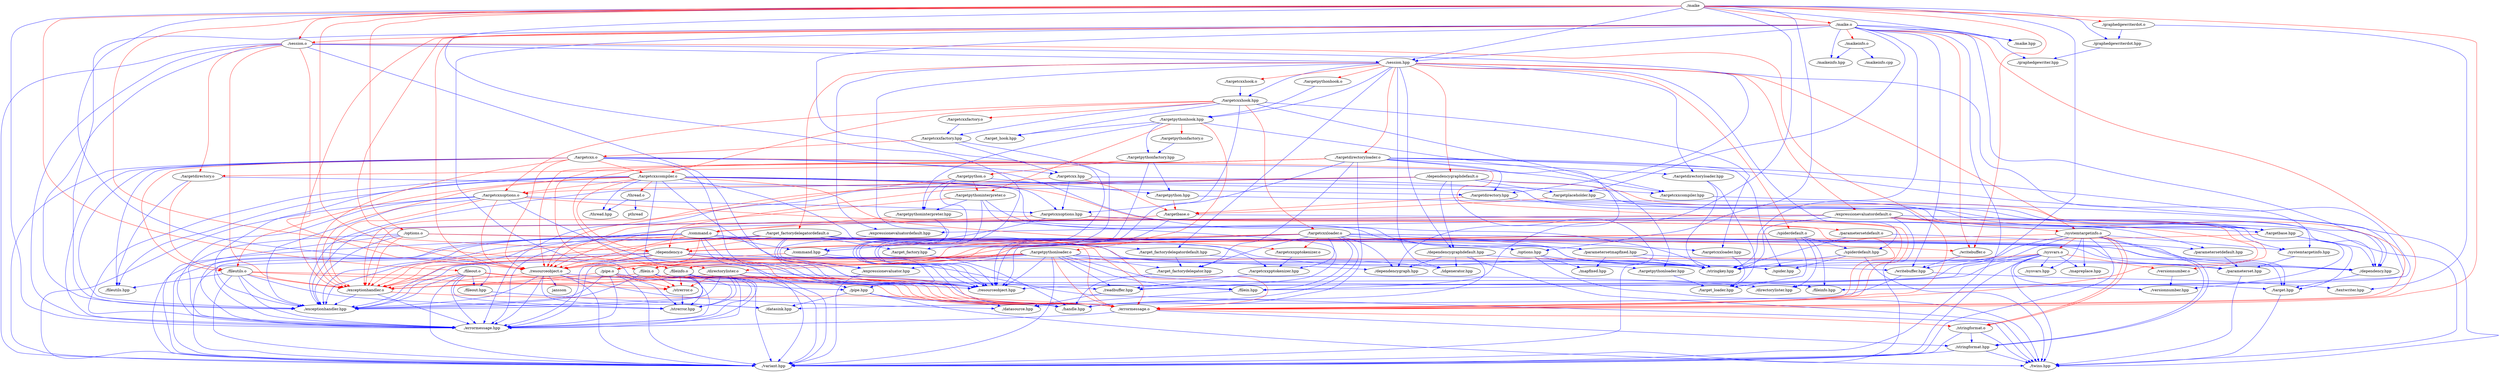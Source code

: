digraph "G"
	{
	"./maike"->"./errormessage.hpp"[color="blue"]
	"./maike"->"./errormessage.o"[color="red"]
	"./maike"->"./options.hpp"[color="blue"]
	"./maike"->"./options.o"[color="red"]
	"./maike"->"./fileout.hpp"[color="blue"]
	"./maike"->"./fileout.o"[color="red"]
	"./maike"->"./filein.hpp"[color="blue"]
	"./maike"->"./filein.o"[color="red"]
	"./maike"->"./resourceobject.hpp"[color="blue"]
	"./maike"->"./resourceobject.o"[color="red"]
	"./maike"->"./session.hpp"[color="blue"]
	"./maike"->"./session.o"[color="red"]
	"./maike"->"./maike.hpp"[color="blue"]
	"./maike"->"./maike.o"[color="red"]
	"./maike"->"./writebuffer.hpp"[color="blue"]
	"./maike"->"./writebuffer.o"[color="red"]
	"./maike"->"./graphedgewriterdot.hpp"[color="blue"]
	"./maike"->"./graphedgewriterdot.o"[color="red"]
	"./graphedgewriterdot.o"->"./graphedgewriterdot.hpp"[color="blue"]
	"./graphedgewriterdot.o"->"./textwriter.hpp"[color="blue"]
	"./graphedgewriterdot.hpp"->"./graphedgewriter.hpp"[color="blue"]
	"./writebuffer.o"->"./writebuffer.hpp"[color="blue"]
	"./writebuffer.hpp"->"./datasink.hpp"[color="blue"]
	"./writebuffer.hpp"->"./textwriter.hpp"[color="blue"]
	"./maike.o"->"./maike.hpp"[color="blue"]
	"./maike.o"->"./maikeinfo.hpp"[color="blue"]
	"./maike.o"->"./maikeinfo.o"[color="red"]
	"./maike.o"->"./targetplaceholder.hpp"[color="blue"]
	"./maike.o"->"./dependency.hpp"[color="blue"]
	"./maike.o"->"./dependency.o"[color="red"]
	"./maike.o"->"./session.hpp"[color="blue"]
	"./maike.o"->"./session.o"[color="red"]
	"./maike.o"->"./stringkey.hpp"[color="blue"]
	"./maike.o"->"./writebuffer.hpp"[color="blue"]
	"./maike.o"->"./writebuffer.o"[color="red"]
	"./maike.o"->"./resourceobject.hpp"[color="blue"]
	"./maike.o"->"./resourceobject.o"[color="red"]
	"./maike.o"->"./graphedgewriter.hpp"[color="blue"]
	"./maike.o"->"./errormessage.hpp"[color="blue"]
	"./maike.o"->"./errormessage.o"[color="red"]
	"./maike.o"->"./variant.hpp"[color="blue"]
	"./maike.o"->"./exceptionhandler.hpp"[color="blue"]
	"./maike.o"->"./exceptionhandler.o"[color="red"]
	"./exceptionhandler.o"->"./exceptionhandler.hpp"[color="blue"]
	"./exceptionhandler.o"->"./errormessage.hpp"[color="blue"]
	"./exceptionhandler.o"->"./errormessage.o"[color="red"]
	"./errormessage.o"->"./errormessage.hpp"[color="blue"]
	"./errormessage.o"->"./stringformat.hpp"[color="blue"]
	"./errormessage.o"->"./stringformat.o"[color="red"]
	"./stringformat.o"->"./stringformat.hpp"[color="blue"]
	"./stringformat.o"->"./variant.hpp"[color="blue"]
	"./stringformat.o"->"./twins.hpp"[color="blue"]
	"./stringformat.hpp"->"./variant.hpp"[color="blue"]
	"./stringformat.hpp"->"./twins.hpp"[color="blue"]
	"./resourceobject.o"->"jansson"[color="blue"]
	"./resourceobject.o"->"./resourceobject.hpp"[color="blue"]
	"./resourceobject.o"->"./errormessage.hpp"[color="blue"]
	"./resourceobject.o"->"./errormessage.o"[color="red"]
	"./resourceobject.o"->"./datasource.hpp"[color="blue"]
	"./resourceobject.o"->"./variant.hpp"[color="blue"]
	"./resourceobject.o"->"./exceptionhandler.hpp"[color="blue"]
	"./resourceobject.o"->"./exceptionhandler.o"[color="red"]
	"./resourceobject.o"->"./datasink.hpp"[color="blue"]
	"./session.o"->"./session.hpp"[color="blue"]
	"./session.o"->"./resourceobject.hpp"[color="blue"]
	"./session.o"->"./resourceobject.o"[color="red"]
	"./session.o"->"./targetdirectory.hpp"[color="blue"]
	"./session.o"->"./targetdirectory.o"[color="red"]
	"./session.o"->"./exceptionhandler.hpp"[color="blue"]
	"./session.o"->"./exceptionhandler.o"[color="red"]
	"./session.o"->"./errormessage.hpp"[color="blue"]
	"./session.o"->"./errormessage.o"[color="red"]
	"./session.o"->"./variant.hpp"[color="blue"]
	"./targetdirectory.o"->"./targetdirectory.hpp"[color="blue"]
	"./targetdirectory.o"->"./fileutils.hpp"[color="blue"]
	"./targetdirectory.o"->"./fileutils.o"[color="red"]
	"./fileutils.o"->"./fileutils.hpp"[color="blue"]
	"./fileutils.o"->"./errormessage.hpp"[color="blue"]
	"./fileutils.o"->"./errormessage.o"[color="red"]
	"./fileutils.o"->"./variant.hpp"[color="blue"]
	"./fileutils.o"->"./exceptionhandler.hpp"[color="blue"]
	"./fileutils.o"->"./exceptionhandler.o"[color="red"]
	"./fileutils.o"->"./strerror.hpp"[color="blue"]
	"./fileutils.o"->"./strerror.o"[color="red"]
	"./strerror.o"->"./strerror.hpp"[color="blue"]
	"./targetdirectory.hpp"->"./targetbase.hpp"[color="blue"]
	"./targetdirectory.hpp"->"./targetbase.o"[color="red"]
	"./targetbase.o"->"./targetbase.hpp"[color="blue"]
	"./targetbase.o"->"./resourceobject.hpp"[color="blue"]
	"./targetbase.o"->"./resourceobject.o"[color="red"]
	"./targetbase.hpp"->"./target.hpp"[color="blue"]
	"./targetbase.hpp"->"./dependency.hpp"[color="blue"]
	"./targetbase.hpp"->"./dependency.o"[color="red"]
	"./dependency.o"->"./dependency.hpp"[color="blue"]
	"./dependency.o"->"./resourceobject.hpp"[color="blue"]
	"./dependency.o"->"./resourceobject.o"[color="red"]
	"./dependency.o"->"./stringkey.hpp"[color="blue"]
	"./dependency.o"->"./errormessage.hpp"[color="blue"]
	"./dependency.o"->"./errormessage.o"[color="red"]
	"./dependency.o"->"./exceptionhandler.hpp"[color="blue"]
	"./dependency.o"->"./exceptionhandler.o"[color="red"]
	"./dependency.o"->"./variant.hpp"[color="blue"]
	"./dependency.hpp"->"./target.hpp"[color="blue"]
	"./target.hpp"->"./twins.hpp"[color="blue"]
	"./session.hpp"->"./systemtargetinfo.hpp"[color="blue"]
	"./session.hpp"->"./systemtargetinfo.o"[color="red"]
	"./session.hpp"->"./targetdirectoryloader.hpp"[color="blue"]
	"./session.hpp"->"./targetdirectoryloader.o"[color="red"]
	"./session.hpp"->"./handle.hpp"[color="blue"]
	"./session.hpp"->"./expressionevaluatordefault.hpp"[color="blue"]
	"./session.hpp"->"./expressionevaluatordefault.o"[color="red"]
	"./session.hpp"->"./idgenerator.hpp"[color="blue"]
	"./session.hpp"->"./spiderdefault.hpp"[color="blue"]
	"./session.hpp"->"./spiderdefault.o"[color="red"]
	"./session.hpp"->"./dependencygraphdefault.hpp"[color="blue"]
	"./session.hpp"->"./dependencygraphdefault.o"[color="red"]
	"./session.hpp"->"./targetcxxhook.hpp"[color="blue"]
	"./session.hpp"->"./targetcxxhook.o"[color="red"]
	"./session.hpp"->"./targetpythonhook.hpp"[color="blue"]
	"./session.hpp"->"./targetpythonhook.o"[color="red"]
	"./session.hpp"->"./target_factorydelegatordefault.hpp"[color="blue"]
	"./session.hpp"->"./target_factorydelegatordefault.o"[color="red"]
	"./target_factorydelegatordefault.o"->"./target_factorydelegatordefault.hpp"[color="blue"]
	"./target_factorydelegatordefault.o"->"./resourceobject.hpp"[color="blue"]
	"./target_factorydelegatordefault.o"->"./resourceobject.o"[color="red"]
	"./target_factorydelegatordefault.o"->"./exceptionhandler.hpp"[color="blue"]
	"./target_factorydelegatordefault.o"->"./exceptionhandler.o"[color="red"]
	"./target_factorydelegatordefault.o"->"./errormessage.hpp"[color="blue"]
	"./target_factorydelegatordefault.o"->"./errormessage.o"[color="red"]
	"./target_factorydelegatordefault.o"->"./variant.hpp"[color="blue"]
	"./target_factorydelegatordefault.o"->"./stringkey.hpp"[color="blue"]
	"./target_factorydelegatordefault.o"->"./target_factory.hpp"[color="blue"]
	"./target_factorydelegatordefault.o"->"./target.hpp"[color="blue"]
	"./target_factorydelegatordefault.o"->"./expressionevaluator.hpp"[color="blue"]
	"./target_factorydelegatordefault.o"->"./dependency.hpp"[color="blue"]
	"./target_factorydelegatordefault.o"->"./dependency.o"[color="red"]
	"./expressionevaluator.hpp"->"./variant.hpp"[color="blue"]
	"./target_factory.hpp"->"./handle.hpp"[color="blue"]
	"./target_factorydelegatordefault.hpp"->"./target_factorydelegator.hpp"[color="blue"]
	"./target_factorydelegatordefault.hpp"->"./idgenerator.hpp"[color="blue"]
	"./target_factorydelegator.hpp"->"./handle.hpp"[color="blue"]
	"./targetpythonhook.o"->"./targetpythonhook.hpp"[color="blue"]
	"./targetpythonhook.hpp"->"./target_hook.hpp"[color="blue"]
	"./targetpythonhook.hpp"->"./targetpythoninterpreter.hpp"[color="blue"]
	"./targetpythonhook.hpp"->"./targetpythoninterpreter.o"[color="red"]
	"./targetpythonhook.hpp"->"./targetpythonloader.hpp"[color="blue"]
	"./targetpythonhook.hpp"->"./targetpythonloader.o"[color="red"]
	"./targetpythonhook.hpp"->"./targetpythonfactory.hpp"[color="blue"]
	"./targetpythonhook.hpp"->"./targetpythonfactory.o"[color="red"]
	"./targetpythonfactory.o"->"./targetpythonfactory.hpp"[color="blue"]
	"./targetpythonfactory.hpp"->"./target_factory.hpp"[color="blue"]
	"./targetpythonfactory.hpp"->"./targetpython.hpp"[color="blue"]
	"./targetpythonfactory.hpp"->"./targetpython.o"[color="red"]
	"./targetpython.o"->"./targetpython.hpp"[color="blue"]
	"./targetpython.o"->"./resourceobject.hpp"[color="blue"]
	"./targetpython.o"->"./resourceobject.o"[color="red"]
	"./targetpython.o"->"./targetpythoninterpreter.hpp"[color="blue"]
	"./targetpython.o"->"./targetpythoninterpreter.o"[color="red"]
	"./targetpythoninterpreter.o"->"./targetpythoninterpreter.hpp"[color="blue"]
	"./targetpythoninterpreter.o"->"./resourceobject.hpp"[color="blue"]
	"./targetpythoninterpreter.o"->"./resourceobject.o"[color="red"]
	"./targetpythoninterpreter.o"->"./parametersetmapfixed.hpp"[color="blue"]
	"./targetpythoninterpreter.o"->"./readbuffer.hpp"[color="blue"]
	"./readbuffer.hpp"->"./datasource.hpp"[color="blue"]
	"./parametersetmapfixed.hpp"->"./parameterset.hpp"[color="blue"]
	"./parametersetmapfixed.hpp"->"./stringkey.hpp"[color="blue"]
	"./parametersetmapfixed.hpp"->"./mapfixed.hpp"[color="blue"]
	"./parameterset.hpp"->"./twins.hpp"[color="blue"]
	"./targetpythoninterpreter.hpp"->"./command.hpp"[color="blue"]
	"./targetpythoninterpreter.hpp"->"./command.o"[color="red"]
	"./command.o"->"./command.hpp"[color="blue"]
	"./command.o"->"./variant.hpp"[color="blue"]
	"./command.o"->"./stringkey.hpp"[color="blue"]
	"./command.o"->"./exceptionhandler.hpp"[color="blue"]
	"./command.o"->"./exceptionhandler.o"[color="red"]
	"./command.o"->"./errormessage.hpp"[color="blue"]
	"./command.o"->"./errormessage.o"[color="red"]
	"./command.o"->"./resourceobject.hpp"[color="blue"]
	"./command.o"->"./resourceobject.o"[color="red"]
	"./command.o"->"./pipe.hpp"[color="blue"]
	"./command.o"->"./pipe.o"[color="red"]
	"./command.o"->"./parameterset.hpp"[color="blue"]
	"./pipe.o"->"./pipe.hpp"[color="blue"]
	"./pipe.o"->"./errormessage.hpp"[color="blue"]
	"./pipe.o"->"./errormessage.o"[color="red"]
	"./pipe.o"->"./variant.hpp"[color="blue"]
	"./pipe.o"->"./exceptionhandler.hpp"[color="blue"]
	"./pipe.o"->"./exceptionhandler.o"[color="red"]
	"./pipe.o"->"./strerror.hpp"[color="blue"]
	"./pipe.o"->"./strerror.o"[color="red"]
	"./pipe.hpp"->"./datasource.hpp"[color="blue"]
	"./pipe.hpp"->"./datasink.hpp"[color="blue"]
	"./pipe.hpp"->"./twins.hpp"[color="blue"]
	"./pipe.hpp"->"./handle.hpp"[color="blue"]
	"./command.hpp"->"./pipe.hpp"[color="blue"]
	"./command.hpp"->"./pipe.o"[color="red"]
	"./command.hpp"->"./twins.hpp"[color="blue"]
	"./targetpython.hpp"->"./targetbase.hpp"[color="blue"]
	"./targetpython.hpp"->"./targetbase.o"[color="red"]
	"./targetpythonloader.o"->"./targetpythonloader.hpp"[color="blue"]
	"./targetpythonloader.o"->"./readbuffer.hpp"[color="blue"]
	"./targetpythonloader.o"->"./filein.hpp"[color="blue"]
	"./targetpythonloader.o"->"./filein.o"[color="red"]
	"./targetpythonloader.o"->"./resourceobject.hpp"[color="blue"]
	"./targetpythonloader.o"->"./resourceobject.o"[color="red"]
	"./targetpythonloader.o"->"./exceptionhandler.hpp"[color="blue"]
	"./targetpythonloader.o"->"./exceptionhandler.o"[color="red"]
	"./targetpythonloader.o"->"./errormessage.hpp"[color="blue"]
	"./targetpythonloader.o"->"./errormessage.o"[color="red"]
	"./targetpythonloader.o"->"./variant.hpp"[color="blue"]
	"./targetpythonloader.o"->"./expressionevaluator.hpp"[color="blue"]
	"./targetpythonloader.o"->"./target_factorydelegator.hpp"[color="blue"]
	"./targetpythonloader.o"->"./dependencygraph.hpp"[color="blue"]
	"./targetpythonloader.o"->"./target.hpp"[color="blue"]
	"./filein.o"->"./filein.hpp"[color="blue"]
	"./filein.o"->"./errormessage.hpp"[color="blue"]
	"./filein.o"->"./errormessage.o"[color="red"]
	"./filein.o"->"./exceptionhandler.hpp"[color="blue"]
	"./filein.o"->"./exceptionhandler.o"[color="red"]
	"./filein.o"->"./variant.hpp"[color="blue"]
	"./filein.o"->"./strerror.hpp"[color="blue"]
	"./filein.o"->"./strerror.o"[color="red"]
	"./filein.hpp"->"./datasource.hpp"[color="blue"]
	"./targetpythonloader.hpp"->"./target_loader.hpp"[color="blue"]
	"./targetcxxhook.o"->"./targetcxxhook.hpp"[color="blue"]
	"./targetcxxhook.hpp"->"./target_hook.hpp"[color="blue"]
	"./targetcxxhook.hpp"->"./targetcxxcompiler.hpp"[color="blue"]
	"./targetcxxhook.hpp"->"./targetcxxcompiler.o"[color="red"]
	"./targetcxxhook.hpp"->"./targetcxxoptions.hpp"[color="blue"]
	"./targetcxxhook.hpp"->"./targetcxxoptions.o"[color="red"]
	"./targetcxxhook.hpp"->"./targetcxxloader.hpp"[color="blue"]
	"./targetcxxhook.hpp"->"./targetcxxloader.o"[color="red"]
	"./targetcxxhook.hpp"->"./targetcxxfactory.hpp"[color="blue"]
	"./targetcxxhook.hpp"->"./targetcxxfactory.o"[color="red"]
	"./targetcxxfactory.o"->"./targetcxxfactory.hpp"[color="blue"]
	"./targetcxxfactory.hpp"->"./target_factory.hpp"[color="blue"]
	"./targetcxxfactory.hpp"->"./targetcxx.hpp"[color="blue"]
	"./targetcxxfactory.hpp"->"./targetcxx.o"[color="red"]
	"./targetcxx.o"->"./targetcxx.hpp"[color="blue"]
	"./targetcxx.o"->"./resourceobject.hpp"[color="blue"]
	"./targetcxx.o"->"./resourceobject.o"[color="red"]
	"./targetcxx.o"->"./stringkey.hpp"[color="blue"]
	"./targetcxx.o"->"./errormessage.hpp"[color="blue"]
	"./targetcxx.o"->"./errormessage.o"[color="red"]
	"./targetcxx.o"->"./variant.hpp"[color="blue"]
	"./targetcxx.o"->"./exceptionhandler.hpp"[color="blue"]
	"./targetcxx.o"->"./exceptionhandler.o"[color="red"]
	"./targetcxx.o"->"./targetcxxcompiler.hpp"[color="blue"]
	"./targetcxx.o"->"./targetcxxcompiler.o"[color="red"]
	"./targetcxx.o"->"./fileutils.hpp"[color="blue"]
	"./targetcxx.o"->"./fileutils.o"[color="red"]
	"./targetcxxcompiler.o"->"./targetcxxcompiler.hpp"[color="blue"]
	"./targetcxxcompiler.o"->"./targetcxxoptions.hpp"[color="blue"]
	"./targetcxxcompiler.o"->"./targetcxxoptions.o"[color="red"]
	"./targetcxxcompiler.o"->"./dependency.hpp"[color="blue"]
	"./targetcxxcompiler.o"->"./dependency.o"[color="red"]
	"./targetcxxcompiler.o"->"./fileutils.hpp"[color="blue"]
	"./targetcxxcompiler.o"->"./fileutils.o"[color="red"]
	"./targetcxxcompiler.o"->"./readbuffer.hpp"[color="blue"]
	"./targetcxxcompiler.o"->"./thread.hpp"[color="blue"]
	"./targetcxxcompiler.o"->"./thread.o"[color="red"]
	"./targetcxxcompiler.o"->"./targetcxxpptokenizer.hpp"[color="blue"]
	"./targetcxxcompiler.o"->"./targetcxxpptokenizer.o"[color="red"]
	"./targetcxxcompiler.o"->"./errormessage.hpp"[color="blue"]
	"./targetcxxcompiler.o"->"./errormessage.o"[color="red"]
	"./targetcxxcompiler.o"->"./variant.hpp"[color="blue"]
	"./targetcxxcompiler.o"->"./exceptionhandler.hpp"[color="blue"]
	"./targetcxxcompiler.o"->"./exceptionhandler.o"[color="red"]
	"./targetcxxcompiler.o"->"./parametersetmapfixed.hpp"[color="blue"]
	"./targetcxxpptokenizer.o"->"./targetcxxpptokenizer.hpp"[color="blue"]
	"./targetcxxpptokenizer.hpp"->"./readbuffer.hpp"[color="blue"]
	"./thread.o"->"pthread"[color="blue"]
	"./thread.o"->"./thread.hpp"[color="blue"]
	"./targetcxxoptions.o"->"./targetcxxoptions.hpp"[color="blue"]
	"./targetcxxoptions.o"->"./resourceobject.hpp"[color="blue"]
	"./targetcxxoptions.o"->"./resourceobject.o"[color="red"]
	"./targetcxxoptions.o"->"./exceptionhandler.hpp"[color="blue"]
	"./targetcxxoptions.o"->"./exceptionhandler.o"[color="red"]
	"./targetcxxoptions.o"->"./errormessage.hpp"[color="blue"]
	"./targetcxxoptions.o"->"./errormessage.o"[color="red"]
	"./targetcxxoptions.o"->"./variant.hpp"[color="blue"]
	"./targetcxxoptions.hpp"->"./command.hpp"[color="blue"]
	"./targetcxxoptions.hpp"->"./command.o"[color="red"]
	"./targetcxxoptions.hpp"->"./parametersetdefault.hpp"[color="blue"]
	"./targetcxxoptions.hpp"->"./parametersetdefault.o"[color="red"]
	"./parametersetdefault.o"->"./parametersetdefault.hpp"[color="blue"]
	"./parametersetdefault.o"->"./stringkey.hpp"[color="blue"]
	"./parametersetdefault.hpp"->"./parameterset.hpp"[color="blue"]
	"./targetcxxcompiler.hpp"->"./twins.hpp"[color="blue"]
	"./targetcxx.hpp"->"./targetbase.hpp"[color="blue"]
	"./targetcxx.hpp"->"./targetbase.o"[color="red"]
	"./targetcxx.hpp"->"./targetcxxoptions.hpp"[color="blue"]
	"./targetcxx.hpp"->"./targetcxxoptions.o"[color="red"]
	"./targetcxxloader.o"->"./targetcxxloader.hpp"[color="blue"]
	"./targetcxxloader.o"->"./filein.hpp"[color="blue"]
	"./targetcxxloader.o"->"./filein.o"[color="red"]
	"./targetcxxloader.o"->"./targetcxxpptokenizer.hpp"[color="blue"]
	"./targetcxxloader.o"->"./targetcxxpptokenizer.o"[color="red"]
	"./targetcxxloader.o"->"./spider.hpp"[color="blue"]
	"./targetcxxloader.o"->"./resourceobject.hpp"[color="blue"]
	"./targetcxxloader.o"->"./resourceobject.o"[color="red"]
	"./targetcxxloader.o"->"./handle.hpp"[color="blue"]
	"./targetcxxloader.o"->"./target_factorydelegator.hpp"[color="blue"]
	"./targetcxxloader.o"->"./target.hpp"[color="blue"]
	"./targetcxxloader.o"->"./dependency.hpp"[color="blue"]
	"./targetcxxloader.o"->"./dependency.o"[color="red"]
	"./targetcxxloader.o"->"./dependencygraph.hpp"[color="blue"]
	"./targetcxxloader.hpp"->"./target_loader.hpp"[color="blue"]
	"./dependencygraphdefault.o"->"./dependencygraphdefault.hpp"[color="blue"]
	"./dependencygraphdefault.o"->"./dependency.hpp"[color="blue"]
	"./dependencygraphdefault.o"->"./dependency.o"[color="red"]
	"./dependencygraphdefault.o"->"./errormessage.hpp"[color="blue"]
	"./dependencygraphdefault.o"->"./errormessage.o"[color="red"]
	"./dependencygraphdefault.o"->"./variant.hpp"[color="blue"]
	"./dependencygraphdefault.o"->"./exceptionhandler.hpp"[color="blue"]
	"./dependencygraphdefault.o"->"./exceptionhandler.o"[color="red"]
	"./dependencygraphdefault.o"->"./targetplaceholder.hpp"[color="blue"]
	"./targetplaceholder.hpp"->"./targetbase.hpp"[color="blue"]
	"./targetplaceholder.hpp"->"./targetbase.o"[color="red"]
	"./dependencygraphdefault.hpp"->"./dependencygraph.hpp"[color="blue"]
	"./dependencygraphdefault.hpp"->"./stringkey.hpp"[color="blue"]
	"./dependencygraphdefault.hpp"->"./handle.hpp"[color="blue"]
	"./dependencygraphdefault.hpp"->"./twins.hpp"[color="blue"]
	"./dependencygraphdefault.hpp"->"./idgenerator.hpp"[color="blue"]
	"./spiderdefault.o"->"./spiderdefault.hpp"[color="blue"]
	"./spiderdefault.o"->"./directorylister.hpp"[color="blue"]
	"./spiderdefault.o"->"./directorylister.o"[color="red"]
	"./spiderdefault.o"->"./fileinfo.hpp"[color="blue"]
	"./spiderdefault.o"->"./fileinfo.o"[color="red"]
	"./spiderdefault.o"->"./target_loader.hpp"[color="blue"]
	"./fileinfo.o"->"./fileinfo.hpp"[color="blue"]
	"./fileinfo.o"->"./variant.hpp"[color="blue"]
	"./fileinfo.o"->"./errormessage.hpp"[color="blue"]
	"./fileinfo.o"->"./errormessage.o"[color="red"]
	"./fileinfo.o"->"./strerror.hpp"[color="blue"]
	"./fileinfo.o"->"./strerror.o"[color="red"]
	"./fileinfo.o"->"./exceptionhandler.hpp"[color="blue"]
	"./fileinfo.o"->"./exceptionhandler.o"[color="red"]
	"./directorylister.o"->"./directorylister.hpp"[color="blue"]
	"./directorylister.o"->"./errormessage.hpp"[color="blue"]
	"./directorylister.o"->"./errormessage.o"[color="red"]
	"./directorylister.o"->"./variant.hpp"[color="blue"]
	"./directorylister.o"->"./exceptionhandler.hpp"[color="blue"]
	"./directorylister.o"->"./exceptionhandler.o"[color="red"]
	"./directorylister.o"->"./strerror.hpp"[color="blue"]
	"./directorylister.o"->"./strerror.o"[color="red"]
	"./spiderdefault.hpp"->"./spider.hpp"[color="blue"]
	"./spiderdefault.hpp"->"./stringkey.hpp"[color="blue"]
	"./spiderdefault.hpp"->"./twins.hpp"[color="blue"]
	"./expressionevaluatordefault.o"->"./expressionevaluatordefault.hpp"[color="blue"]
	"./expressionevaluatordefault.o"->"./systemtargetinfo.hpp"[color="blue"]
	"./expressionevaluatordefault.o"->"./systemtargetinfo.o"[color="red"]
	"./expressionevaluatordefault.o"->"./stringkey.hpp"[color="blue"]
	"./expressionevaluatordefault.o"->"./variant.hpp"[color="blue"]
	"./expressionevaluatordefault.o"->"./errormessage.hpp"[color="blue"]
	"./expressionevaluatordefault.o"->"./errormessage.o"[color="red"]
	"./expressionevaluatordefault.o"->"./exceptionhandler.hpp"[color="blue"]
	"./expressionevaluatordefault.o"->"./exceptionhandler.o"[color="red"]
	"./expressionevaluatordefault.o"->"./twins.hpp"[color="blue"]
	"./expressionevaluatordefault.o"->"./versionnumber.hpp"[color="blue"]
	"./expressionevaluatordefault.o"->"./versionnumber.o"[color="red"]
	"./versionnumber.o"->"./versionnumber.hpp"[color="blue"]
	"./systemtargetinfo.o"->"./systemtargetinfo.hpp"[color="blue"]
	"./systemtargetinfo.o"->"./resourceobject.hpp"[color="blue"]
	"./systemtargetinfo.o"->"./resourceobject.o"[color="red"]
	"./systemtargetinfo.o"->"./sysvars.hpp"[color="blue"]
	"./systemtargetinfo.o"->"./sysvars.o"[color="red"]
	"./systemtargetinfo.o"->"./stringkey.hpp"[color="blue"]
	"./systemtargetinfo.o"->"./variant.hpp"[color="blue"]
	"./systemtargetinfo.o"->"./stringformat.hpp"[color="blue"]
	"./systemtargetinfo.o"->"./stringformat.o"[color="red"]
	"./systemtargetinfo.o"->"./mapreplace.hpp"[color="blue"]
	"./systemtargetinfo.o"->"./stringformat.hpp"[color="blue"]
	"./systemtargetinfo.o"->"./stringformat.o"[color="red"]
	"./sysvars.o"->"./sysvars.hpp"[color="blue"]
	"./sysvars.o"->"./versionnumber.hpp"[color="blue"]
	"./sysvars.o"->"./versionnumber.o"[color="red"]
	"./sysvars.o"->"./stringkey.hpp"[color="blue"]
	"./sysvars.o"->"./variant.hpp"[color="blue"]
	"./sysvars.o"->"./mapreplace.hpp"[color="blue"]
	"./sysvars.o"->"./filein.hpp"[color="blue"]
	"./sysvars.o"->"./filein.o"[color="red"]
	"./sysvars.o"->"./readbuffer.hpp"[color="blue"]
	"./sysvars.o"->"./twins.hpp"[color="blue"]
	"./systemtargetinfo.hpp"->"./parameterset.hpp"[color="blue"]
	"./expressionevaluatordefault.hpp"->"./expressionevaluator.hpp"[color="blue"]
	"./targetdirectoryloader.o"->"./targetdirectoryloader.hpp"[color="blue"]
	"./targetdirectoryloader.o"->"./directorylister.hpp"[color="blue"]
	"./targetdirectoryloader.o"->"./directorylister.o"[color="red"]
	"./targetdirectoryloader.o"->"./fileinfo.hpp"[color="blue"]
	"./targetdirectoryloader.o"->"./fileinfo.o"[color="red"]
	"./targetdirectoryloader.o"->"./spider.hpp"[color="blue"]
	"./targetdirectoryloader.o"->"./targetdirectory.hpp"[color="blue"]
	"./targetdirectoryloader.o"->"./targetdirectory.o"[color="red"]
	"./targetdirectoryloader.o"->"./dependencygraph.hpp"[color="blue"]
	"./targetdirectoryloader.o"->"./resourceobject.hpp"[color="blue"]
	"./targetdirectoryloader.o"->"./resourceobject.o"[color="red"]
	"./targetdirectoryloader.o"->"./handle.hpp"[color="blue"]
	"./targetdirectoryloader.o"->"./target_factorydelegator.hpp"[color="blue"]
	"./targetdirectoryloader.hpp"->"./target_loader.hpp"[color="blue"]
	"./targetdirectoryloader.hpp"->"./stringkey.hpp"[color="blue"]
	"./maikeinfo.o"->"./maikeinfo.hpp"[color="blue"]
	"./maikeinfo.o"->"./maikeinfo.cpp"[color="blue"]
	"./fileout.o"->"./fileout.hpp"[color="blue"]
	"./fileout.o"->"./errormessage.hpp"[color="blue"]
	"./fileout.o"->"./errormessage.o"[color="red"]
	"./fileout.o"->"./exceptionhandler.hpp"[color="blue"]
	"./fileout.o"->"./exceptionhandler.o"[color="red"]
	"./fileout.o"->"./variant.hpp"[color="blue"]
	"./fileout.o"->"./strerror.hpp"[color="blue"]
	"./fileout.o"->"./strerror.o"[color="red"]
	"./fileout.hpp"->"./datasink.hpp"[color="blue"]
	"./options.o"->"./options.hpp"[color="blue"]
	"./options.o"->"./errormessage.hpp"[color="blue"]
	"./options.o"->"./errormessage.o"[color="red"]
	"./options.o"->"./exceptionhandler.hpp"[color="blue"]
	"./options.o"->"./exceptionhandler.o"[color="red"]
	"./options.o"->"./variant.hpp"[color="blue"]
	"./options.o"->"./writebuffer.hpp"[color="blue"]
	"./options.o"->"./writebuffer.o"[color="red"]
	"./options.hpp"->"./twins.hpp"[color="blue"]
	"./options.hpp"->"./mapfixed.hpp"[color="blue"]
	"./options.hpp"->"./stringkey.hpp"[color="blue"]
	}
